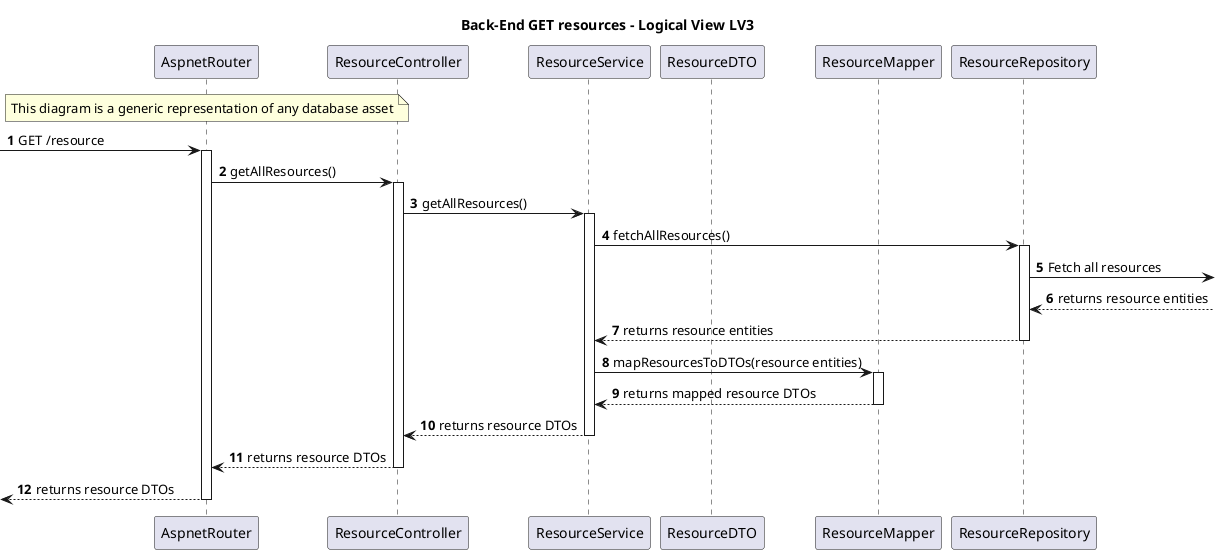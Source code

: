 @startuml
autonumber
skinparam packageStyle rect

title Back-End GET resources - Logical View LV3

participant AspnetRouter as router
participant ResourceController as ctrl
participant ResourceService as service
participant ResourceDTO as dto
participant ResourceMapper as mapper
participant ResourceRepository as repo


note over router
This diagram is a generic representation of any database asset
end note


-> router: GET /resource
activate router

router -> ctrl: getAllResources()
activate ctrl

ctrl -> service: getAllResources()
activate service

service -> repo: fetchAllResources()

activate repo


repo -> : Fetch all resources

repo <-- : returns resource entities


repo --> service: returns resource entities
deactivate repo

service -> mapper: mapResourcesToDTOs(resource entities)
activate mapper

mapper --> service: returns mapped resource DTOs
deactivate mapper

service --> ctrl: returns resource DTOs
deactivate service

ctrl --> router: returns resource DTOs
deactivate ctrl

 <-- router : returns resource DTOs
deactivate router

@enduml
